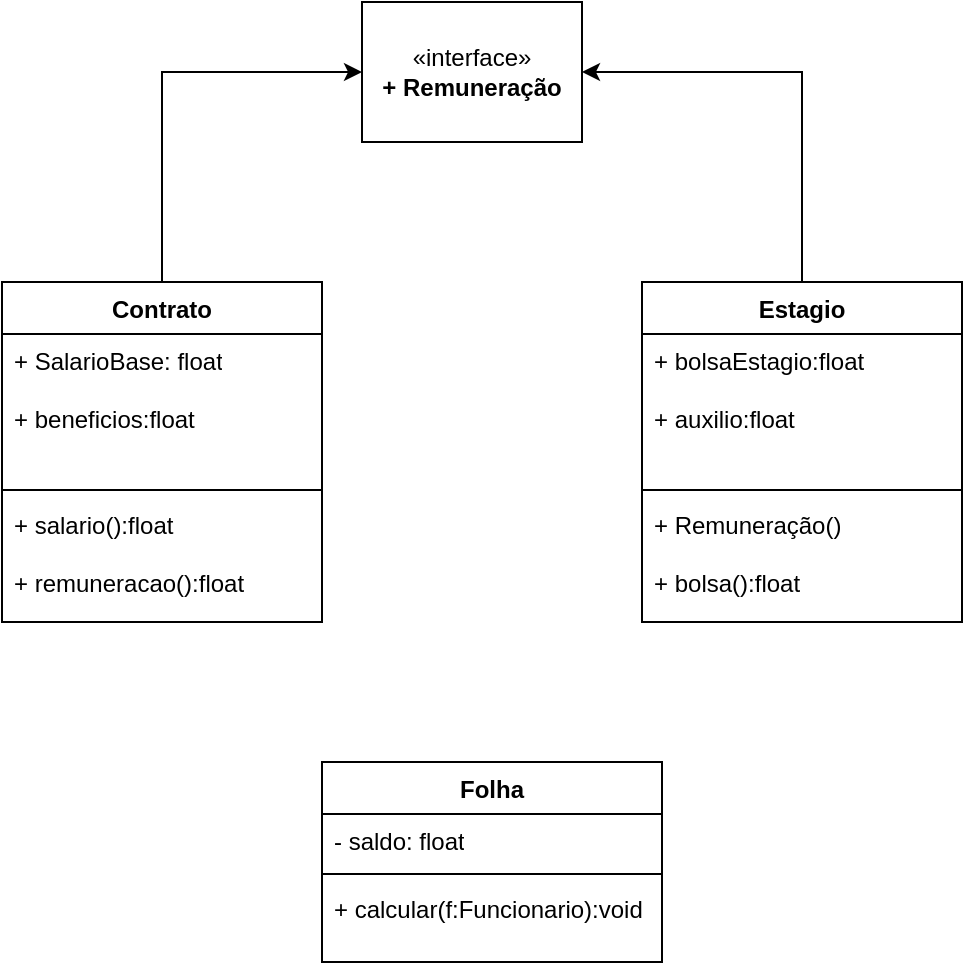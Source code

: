 <mxfile version="28.2.0">
  <diagram name="Página-1" id="6ZHZJBBJy62z64dll-nr">
    <mxGraphModel dx="1042" dy="1777" grid="1" gridSize="10" guides="1" tooltips="1" connect="1" arrows="1" fold="1" page="1" pageScale="1" pageWidth="827" pageHeight="1169" math="0" shadow="0">
      <root>
        <mxCell id="0" />
        <mxCell id="1" parent="0" />
        <mxCell id="Xjg_eXnGuDsfbfD2nWUl-10" style="edgeStyle=orthogonalEdgeStyle;rounded=0;orthogonalLoop=1;jettySize=auto;html=1;exitX=0.5;exitY=0;exitDx=0;exitDy=0;entryX=0;entryY=0.5;entryDx=0;entryDy=0;" edge="1" parent="1" source="14Huy46x-zWvjNbJQUB3-1" target="14Huy46x-zWvjNbJQUB3-5">
          <mxGeometry relative="1" as="geometry" />
        </mxCell>
        <mxCell id="14Huy46x-zWvjNbJQUB3-1" value="Contrato" style="swimlane;fontStyle=1;align=center;verticalAlign=top;childLayout=stackLayout;horizontal=1;startSize=26;horizontalStack=0;resizeParent=1;resizeParentMax=0;resizeLast=0;collapsible=1;marginBottom=0;whiteSpace=wrap;html=1;" parent="1" vertex="1">
          <mxGeometry x="150" y="90" width="160" height="170" as="geometry" />
        </mxCell>
        <mxCell id="14Huy46x-zWvjNbJQUB3-2" value="+ SalarioBase:&amp;nbsp;float&lt;div&gt;&lt;br&gt;&lt;div&gt;+ beneficios:float&lt;/div&gt;&lt;/div&gt;" style="text;strokeColor=none;fillColor=none;align=left;verticalAlign=top;spacingLeft=4;spacingRight=4;overflow=hidden;rotatable=0;points=[[0,0.5],[1,0.5]];portConstraint=eastwest;whiteSpace=wrap;html=1;" parent="14Huy46x-zWvjNbJQUB3-1" vertex="1">
          <mxGeometry y="26" width="160" height="74" as="geometry" />
        </mxCell>
        <mxCell id="14Huy46x-zWvjNbJQUB3-3" value="" style="line;strokeWidth=1;fillColor=none;align=left;verticalAlign=middle;spacingTop=-1;spacingLeft=3;spacingRight=3;rotatable=0;labelPosition=right;points=[];portConstraint=eastwest;strokeColor=inherit;" parent="14Huy46x-zWvjNbJQUB3-1" vertex="1">
          <mxGeometry y="100" width="160" height="8" as="geometry" />
        </mxCell>
        <mxCell id="14Huy46x-zWvjNbJQUB3-4" value="+ salario():float&lt;div&gt;&lt;br&gt;&lt;/div&gt;&lt;div&gt;+ remuneracao():float&lt;/div&gt;" style="text;strokeColor=none;fillColor=none;align=left;verticalAlign=top;spacingLeft=4;spacingRight=4;overflow=hidden;rotatable=0;points=[[0,0.5],[1,0.5]];portConstraint=eastwest;whiteSpace=wrap;html=1;" parent="14Huy46x-zWvjNbJQUB3-1" vertex="1">
          <mxGeometry y="108" width="160" height="62" as="geometry" />
        </mxCell>
        <mxCell id="14Huy46x-zWvjNbJQUB3-5" value="«interface»&lt;br&gt;&lt;b&gt;+ Remuneração&lt;/b&gt;" style="html=1;whiteSpace=wrap;" parent="1" vertex="1">
          <mxGeometry x="330" y="-50" width="110" height="70" as="geometry" />
        </mxCell>
        <mxCell id="Xjg_eXnGuDsfbfD2nWUl-11" style="edgeStyle=orthogonalEdgeStyle;rounded=0;orthogonalLoop=1;jettySize=auto;html=1;exitX=0.5;exitY=0;exitDx=0;exitDy=0;entryX=1;entryY=0.5;entryDx=0;entryDy=0;" edge="1" parent="1" source="14Huy46x-zWvjNbJQUB3-6" target="14Huy46x-zWvjNbJQUB3-5">
          <mxGeometry relative="1" as="geometry">
            <mxPoint x="470" y="-20" as="targetPoint" />
          </mxGeometry>
        </mxCell>
        <mxCell id="14Huy46x-zWvjNbJQUB3-6" value="Estagio" style="swimlane;fontStyle=1;align=center;verticalAlign=top;childLayout=stackLayout;horizontal=1;startSize=26;horizontalStack=0;resizeParent=1;resizeParentMax=0;resizeLast=0;collapsible=1;marginBottom=0;whiteSpace=wrap;html=1;" parent="1" vertex="1">
          <mxGeometry x="470" y="90" width="160" height="170" as="geometry" />
        </mxCell>
        <mxCell id="14Huy46x-zWvjNbJQUB3-7" value="+ bolsaEstagio:float&lt;div&gt;&lt;br&gt;&lt;/div&gt;&lt;div&gt;+ auxilio:float&lt;/div&gt;" style="text;strokeColor=none;fillColor=none;align=left;verticalAlign=top;spacingLeft=4;spacingRight=4;overflow=hidden;rotatable=0;points=[[0,0.5],[1,0.5]];portConstraint=eastwest;whiteSpace=wrap;html=1;" parent="14Huy46x-zWvjNbJQUB3-6" vertex="1">
          <mxGeometry y="26" width="160" height="74" as="geometry" />
        </mxCell>
        <mxCell id="14Huy46x-zWvjNbJQUB3-8" value="" style="line;strokeWidth=1;fillColor=none;align=left;verticalAlign=middle;spacingTop=-1;spacingLeft=3;spacingRight=3;rotatable=0;labelPosition=right;points=[];portConstraint=eastwest;strokeColor=inherit;" parent="14Huy46x-zWvjNbJQUB3-6" vertex="1">
          <mxGeometry y="100" width="160" height="8" as="geometry" />
        </mxCell>
        <mxCell id="14Huy46x-zWvjNbJQUB3-9" value="+ Remuneração()&lt;div&gt;&lt;br&gt;&lt;/div&gt;&lt;div&gt;+ bolsa():float&lt;/div&gt;" style="text;strokeColor=none;fillColor=none;align=left;verticalAlign=top;spacingLeft=4;spacingRight=4;overflow=hidden;rotatable=0;points=[[0,0.5],[1,0.5]];portConstraint=eastwest;whiteSpace=wrap;html=1;" parent="14Huy46x-zWvjNbJQUB3-6" vertex="1">
          <mxGeometry y="108" width="160" height="62" as="geometry" />
        </mxCell>
        <mxCell id="14Huy46x-zWvjNbJQUB3-10" value="Folha" style="swimlane;fontStyle=1;align=center;verticalAlign=top;childLayout=stackLayout;horizontal=1;startSize=26;horizontalStack=0;resizeParent=1;resizeParentMax=0;resizeLast=0;collapsible=1;marginBottom=0;whiteSpace=wrap;html=1;" parent="1" vertex="1">
          <mxGeometry x="310" y="330" width="170" height="100" as="geometry" />
        </mxCell>
        <mxCell id="14Huy46x-zWvjNbJQUB3-11" value="- saldo: float" style="text;strokeColor=none;fillColor=none;align=left;verticalAlign=top;spacingLeft=4;spacingRight=4;overflow=hidden;rotatable=0;points=[[0,0.5],[1,0.5]];portConstraint=eastwest;whiteSpace=wrap;html=1;" parent="14Huy46x-zWvjNbJQUB3-10" vertex="1">
          <mxGeometry y="26" width="170" height="26" as="geometry" />
        </mxCell>
        <mxCell id="14Huy46x-zWvjNbJQUB3-12" value="" style="line;strokeWidth=1;fillColor=none;align=left;verticalAlign=middle;spacingTop=-1;spacingLeft=3;spacingRight=3;rotatable=0;labelPosition=right;points=[];portConstraint=eastwest;strokeColor=inherit;" parent="14Huy46x-zWvjNbJQUB3-10" vertex="1">
          <mxGeometry y="52" width="170" height="8" as="geometry" />
        </mxCell>
        <mxCell id="14Huy46x-zWvjNbJQUB3-13" value="+ calcular(f:Funcionario):void" style="text;strokeColor=none;fillColor=none;align=left;verticalAlign=top;spacingLeft=4;spacingRight=4;overflow=hidden;rotatable=0;points=[[0,0.5],[1,0.5]];portConstraint=eastwest;whiteSpace=wrap;html=1;" parent="14Huy46x-zWvjNbJQUB3-10" vertex="1">
          <mxGeometry y="60" width="170" height="40" as="geometry" />
        </mxCell>
      </root>
    </mxGraphModel>
  </diagram>
</mxfile>
